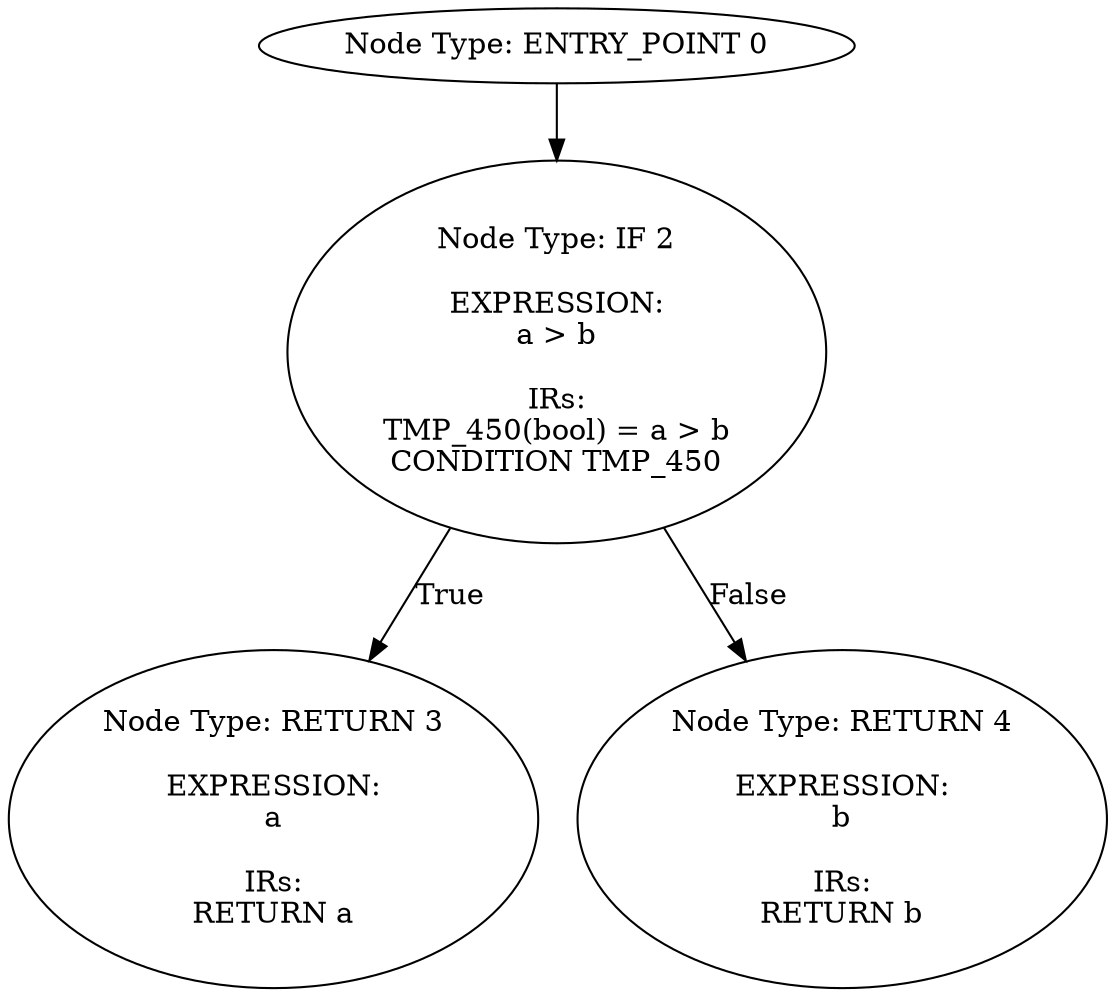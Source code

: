 digraph{
0[label="Node Type: ENTRY_POINT 0
"];
0->2;
2[label="Node Type: IF 2

EXPRESSION:
a > b

IRs:
TMP_450(bool) = a > b
CONDITION TMP_450"];
2->3[label="True"];
2->4[label="False"];
3[label="Node Type: RETURN 3

EXPRESSION:
a

IRs:
RETURN a"];
4[label="Node Type: RETURN 4

EXPRESSION:
b

IRs:
RETURN b"];
}
